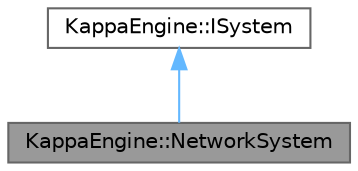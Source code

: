 digraph "KappaEngine::NetworkSystem"
{
 // LATEX_PDF_SIZE
  bgcolor="transparent";
  edge [fontname=Helvetica,fontsize=10,labelfontname=Helvetica,labelfontsize=10];
  node [fontname=Helvetica,fontsize=10,shape=box,height=0.2,width=0.4];
  Node1 [label="KappaEngine::NetworkSystem",height=0.2,width=0.4,color="gray40", fillcolor="grey60", style="filled", fontcolor="black",tooltip="The NetworkSystem class is the class that will manage all the network of the engine."];
  Node2 -> Node1 [dir="back",color="steelblue1",style="solid"];
  Node2 [label="KappaEngine::ISystem",height=0.2,width=0.4,color="gray40", fillcolor="white", style="filled",URL="$class_kappa_engine_1_1_i_system.html",tooltip="The ISystem class is the base class of all systems of the engine."];
}
